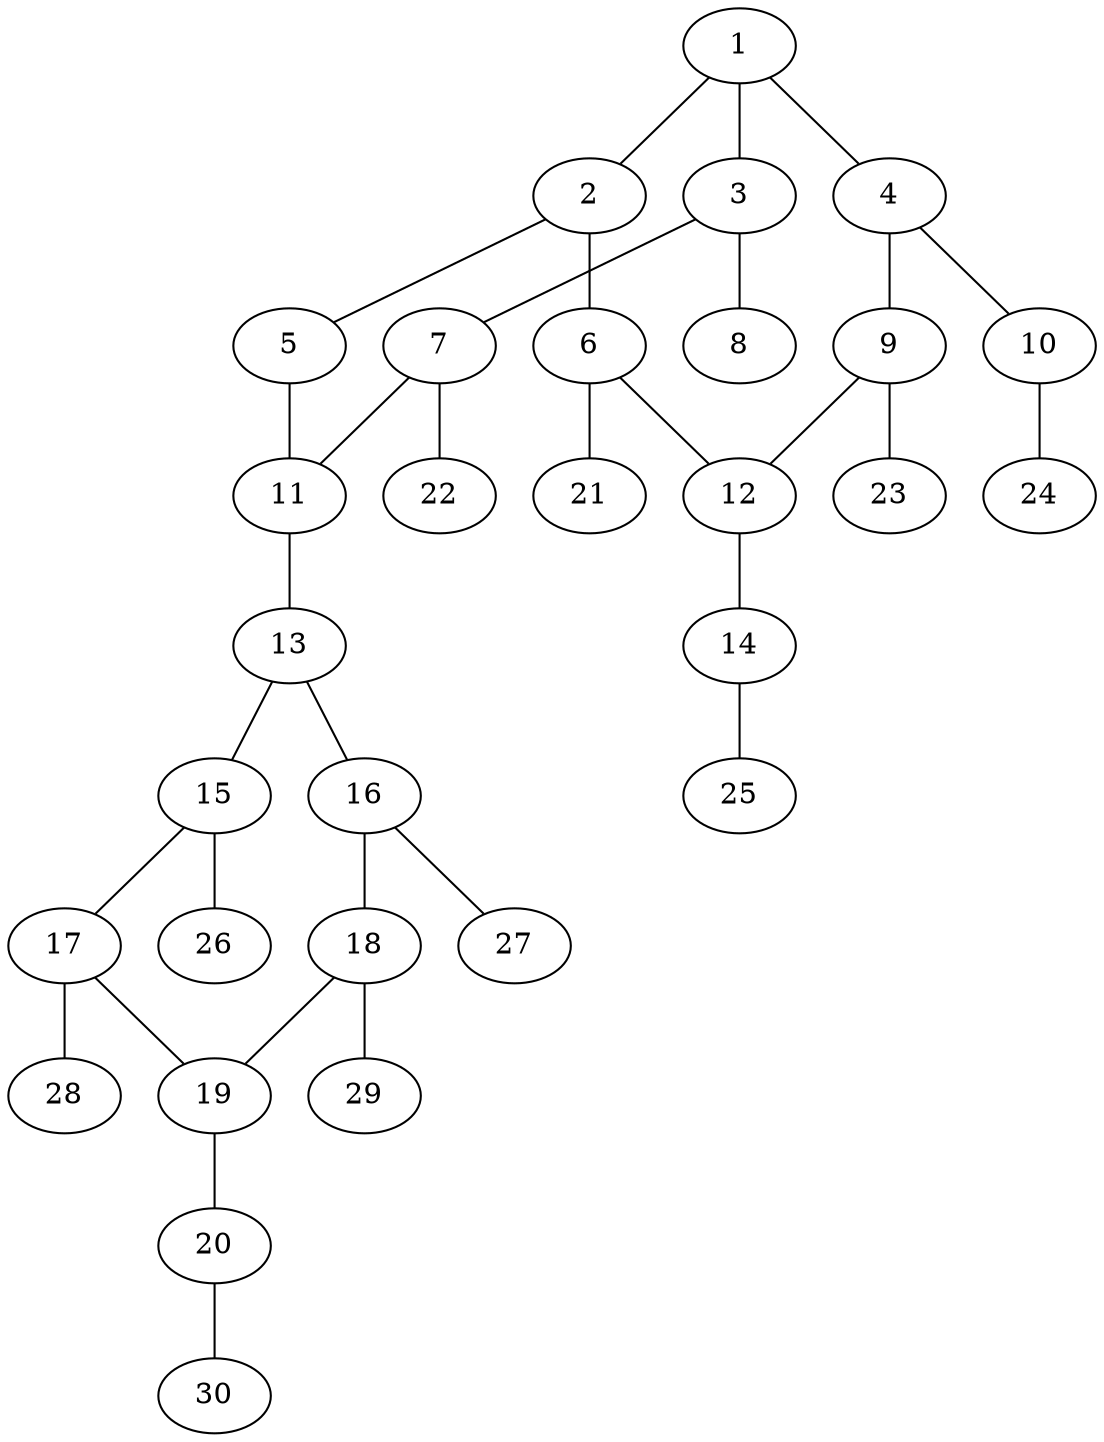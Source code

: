 graph molecule_3942 {
	1	 [chem=C];
	2	 [chem=C];
	1 -- 2	 [valence=2];
	3	 [chem=C];
	1 -- 3	 [valence=1];
	4	 [chem=C];
	1 -- 4	 [valence=1];
	5	 [chem=O];
	2 -- 5	 [valence=1];
	6	 [chem=C];
	2 -- 6	 [valence=1];
	7	 [chem=C];
	3 -- 7	 [valence=1];
	8	 [chem=O];
	3 -- 8	 [valence=2];
	9	 [chem=C];
	4 -- 9	 [valence=2];
	10	 [chem=O];
	4 -- 10	 [valence=1];
	11	 [chem=C];
	5 -- 11	 [valence=1];
	12	 [chem=C];
	6 -- 12	 [valence=2];
	21	 [chem=H];
	6 -- 21	 [valence=1];
	7 -- 11	 [valence=2];
	22	 [chem=H];
	7 -- 22	 [valence=1];
	9 -- 12	 [valence=1];
	23	 [chem=H];
	9 -- 23	 [valence=1];
	24	 [chem=H];
	10 -- 24	 [valence=1];
	13	 [chem=C];
	11 -- 13	 [valence=1];
	14	 [chem=O];
	12 -- 14	 [valence=1];
	15	 [chem=C];
	13 -- 15	 [valence=2];
	16	 [chem=C];
	13 -- 16	 [valence=1];
	25	 [chem=H];
	14 -- 25	 [valence=1];
	17	 [chem=C];
	15 -- 17	 [valence=1];
	26	 [chem=H];
	15 -- 26	 [valence=1];
	18	 [chem=C];
	16 -- 18	 [valence=2];
	27	 [chem=H];
	16 -- 27	 [valence=1];
	19	 [chem=C];
	17 -- 19	 [valence=2];
	28	 [chem=H];
	17 -- 28	 [valence=1];
	18 -- 19	 [valence=1];
	29	 [chem=H];
	18 -- 29	 [valence=1];
	20	 [chem=O];
	19 -- 20	 [valence=1];
	30	 [chem=H];
	20 -- 30	 [valence=1];
}
